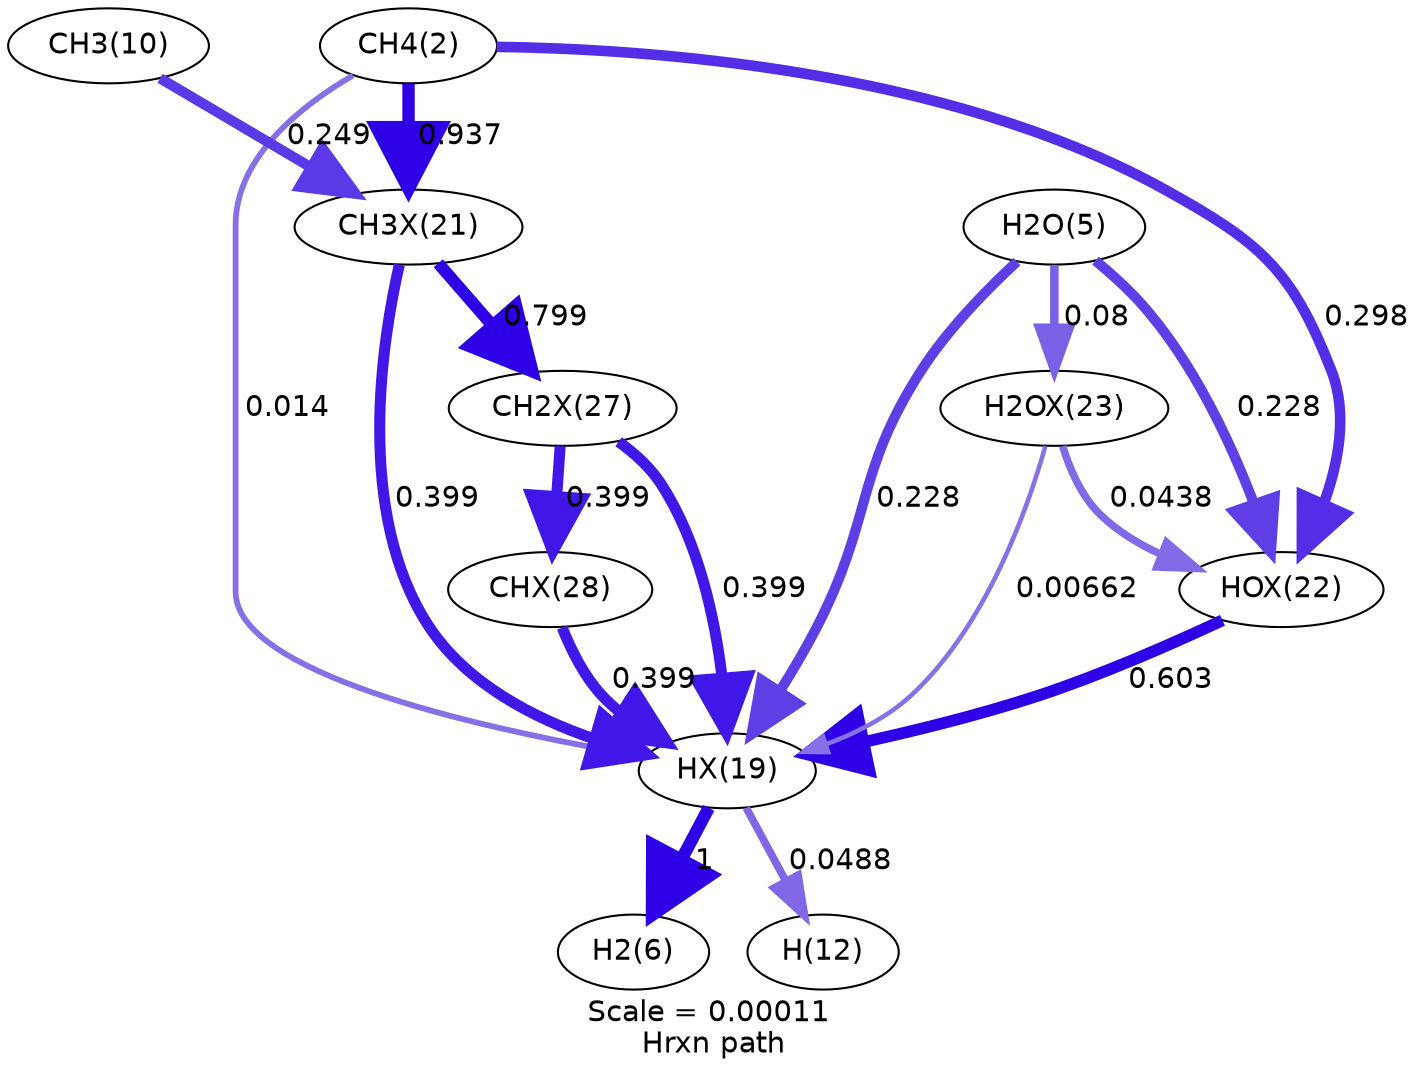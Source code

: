 digraph reaction_paths {
center=1;
s3 -> s23[fontname="Helvetica", style="setlinewidth(2.78)", arrowsize=1.39, color="0.7, 0.514, 0.9"
, label=" 0.014"];
s3 -> s26[fontname="Helvetica", style="setlinewidth(5.09)", arrowsize=2.54, color="0.7, 0.798, 0.9"
, label=" 0.298"];
s3 -> s25[fontname="Helvetica", style="setlinewidth(5.95)", arrowsize=2.98, color="0.7, 1.44, 0.9"
, label=" 0.937"];
s23 -> s7[fontname="Helvetica", style="setlinewidth(6)", arrowsize=3, color="0.7, 1.5, 0.9"
, label=" 1"];
s23 -> s13[fontname="Helvetica", style="setlinewidth(3.72)", arrowsize=1.86, color="0.7, 0.549, 0.9"
, label=" 0.0488"];
s26 -> s23[fontname="Helvetica", style="setlinewidth(5.62)", arrowsize=2.81, color="0.7, 1.1, 0.9"
, label=" 0.603"];
s6 -> s23[fontname="Helvetica", style="setlinewidth(4.88)", arrowsize=2.44, color="0.7, 0.728, 0.9"
, label=" 0.228"];
s25 -> s23[fontname="Helvetica", style="setlinewidth(5.31)", arrowsize=2.65, color="0.7, 0.899, 0.9"
, label=" 0.399"];
s31 -> s23[fontname="Helvetica", style="setlinewidth(5.31)", arrowsize=2.65, color="0.7, 0.899, 0.9"
, label=" 0.399"];
s32 -> s23[fontname="Helvetica", style="setlinewidth(5.31)", arrowsize=2.65, color="0.7, 0.899, 0.9"
, label=" 0.399"];
s27 -> s23[fontname="Helvetica", style="setlinewidth(2.21)", arrowsize=1.11, color="0.7, 0.507, 0.9"
, label=" 0.00662"];
s6 -> s26[fontname="Helvetica", style="setlinewidth(4.88)", arrowsize=2.44, color="0.7, 0.728, 0.9"
, label=" 0.228"];
s27 -> s26[fontname="Helvetica", style="setlinewidth(3.64)", arrowsize=1.82, color="0.7, 0.544, 0.9"
, label=" 0.0438"];
s6 -> s27[fontname="Helvetica", style="setlinewidth(4.09)", arrowsize=2.05, color="0.7, 0.58, 0.9"
, label=" 0.08"];
s11 -> s25[fontname="Helvetica", style="setlinewidth(4.95)", arrowsize=2.48, color="0.7, 0.749, 0.9"
, label=" 0.249"];
s25 -> s31[fontname="Helvetica", style="setlinewidth(5.83)", arrowsize=2.92, color="0.7, 1.3, 0.9"
, label=" 0.799"];
s31 -> s32[fontname="Helvetica", style="setlinewidth(5.31)", arrowsize=2.65, color="0.7, 0.899, 0.9"
, label=" 0.399"];
s3 [ fontname="Helvetica", label="CH4(2)"];
s6 [ fontname="Helvetica", label="H2O(5)"];
s7 [ fontname="Helvetica", label="H2(6)"];
s11 [ fontname="Helvetica", label="CH3(10)"];
s13 [ fontname="Helvetica", label="H(12)"];
s23 [ fontname="Helvetica", label="HX(19)"];
s25 [ fontname="Helvetica", label="CH3X(21)"];
s26 [ fontname="Helvetica", label="HOX(22)"];
s27 [ fontname="Helvetica", label="H2OX(23)"];
s31 [ fontname="Helvetica", label="CH2X(27)"];
s32 [ fontname="Helvetica", label="CHX(28)"];
 label = "Scale = 0.00011\l Hrxn path";
 fontname = "Helvetica";
}
